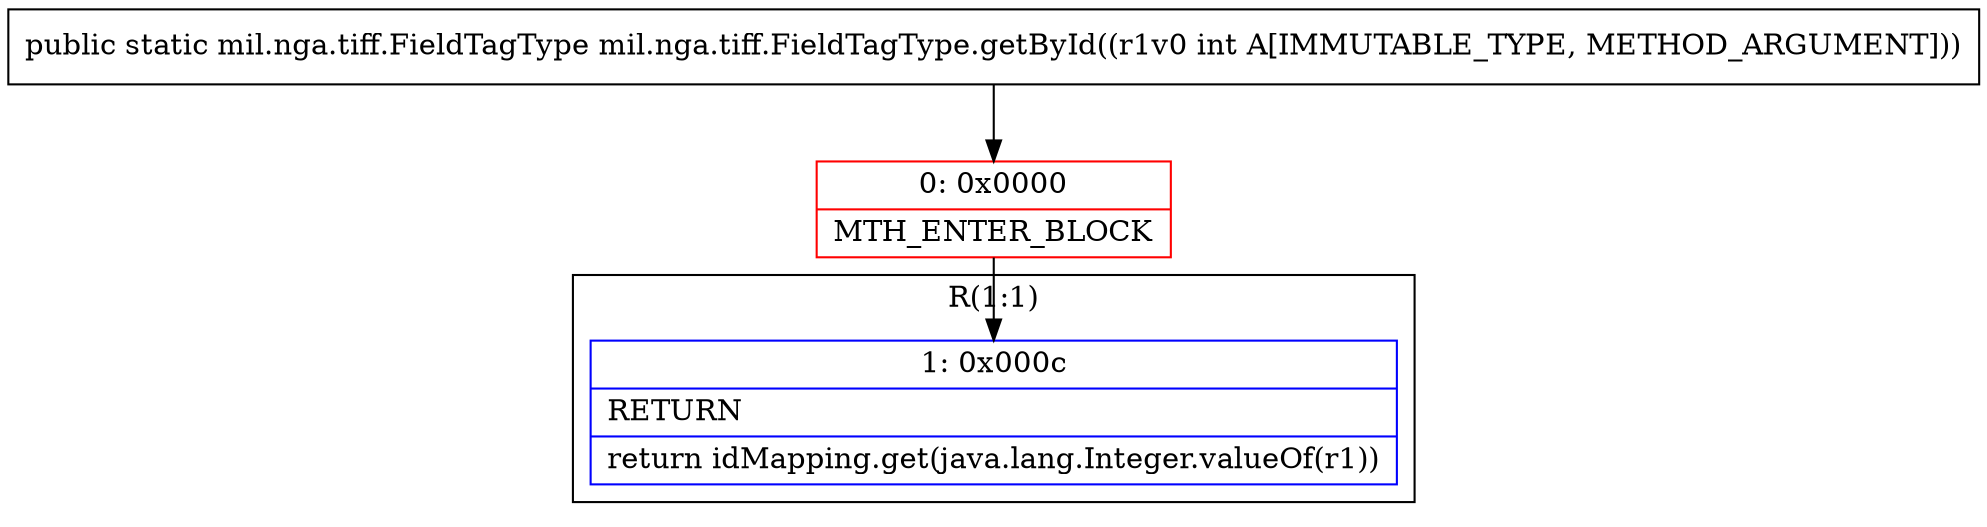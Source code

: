digraph "CFG formil.nga.tiff.FieldTagType.getById(I)Lmil\/nga\/tiff\/FieldTagType;" {
subgraph cluster_Region_269033907 {
label = "R(1:1)";
node [shape=record,color=blue];
Node_1 [shape=record,label="{1\:\ 0x000c|RETURN\l|return idMapping.get(java.lang.Integer.valueOf(r1))\l}"];
}
Node_0 [shape=record,color=red,label="{0\:\ 0x0000|MTH_ENTER_BLOCK\l}"];
MethodNode[shape=record,label="{public static mil.nga.tiff.FieldTagType mil.nga.tiff.FieldTagType.getById((r1v0 int A[IMMUTABLE_TYPE, METHOD_ARGUMENT])) }"];
MethodNode -> Node_0;
Node_0 -> Node_1;
}

